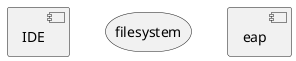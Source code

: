 @startuml

    component "IDE" {

    }

    component "eap"

    storage "filesystem" {

    }

@enduml

